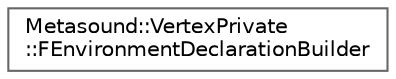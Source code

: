 digraph "Graphical Class Hierarchy"
{
 // INTERACTIVE_SVG=YES
 // LATEX_PDF_SIZE
  bgcolor="transparent";
  edge [fontname=Helvetica,fontsize=10,labelfontname=Helvetica,labelfontsize=10];
  node [fontname=Helvetica,fontsize=10,shape=box,height=0.2,width=0.4];
  rankdir="LR";
  Node0 [id="Node000000",label="Metasound::VertexPrivate\l::FEnvironmentDeclarationBuilder",height=0.2,width=0.4,color="grey40", fillcolor="white", style="filled",URL="$d2/db6/classMetasound_1_1VertexPrivate_1_1FEnvironmentDeclarationBuilder.html",tooltip="Interface builder for FEnvironmentInterface declarations."];
}
